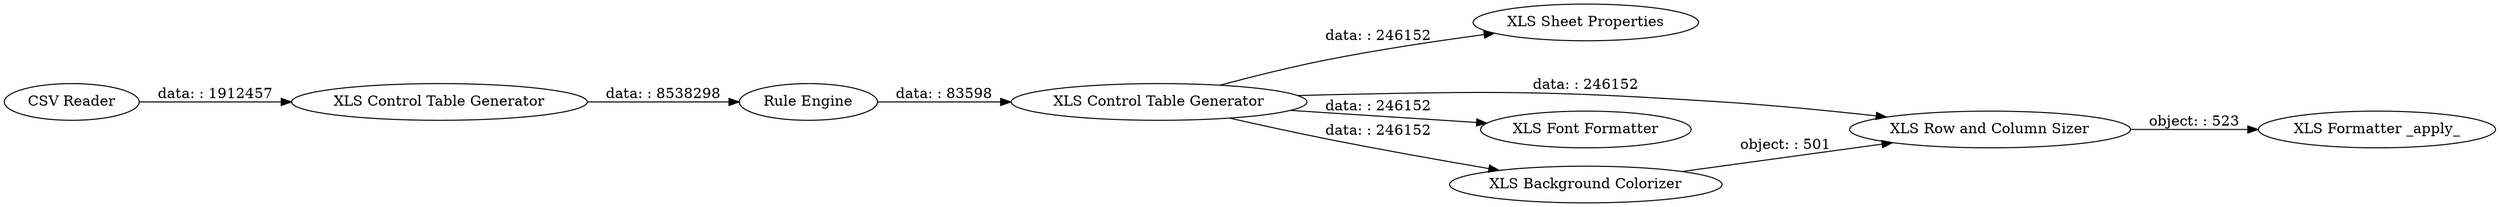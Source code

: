 digraph {
	"-5657320259848837526_23" [label="CSV Reader"]
	"-5657320259848837526_22" [label="XLS Sheet Properties"]
	"-5657320259848837526_15" [label="XLS Row and Column Sizer"]
	"-5657320259848837526_14" [label="XLS Formatter _apply_"]
	"-5657320259848837526_21" [label="XLS Font Formatter"]
	"-5657320259848837526_19" [label="XLS Control Table Generator"]
	"-5657320259848837526_2" [label="XLS Control Table Generator"]
	"-5657320259848837526_12" [label="XLS Background Colorizer"]
	"-5657320259848837526_3" [label="Rule Engine"]
	"-5657320259848837526_19" -> "-5657320259848837526_21" [label="data: : 246152"]
	"-5657320259848837526_2" -> "-5657320259848837526_3" [label="data: : 8538298"]
	"-5657320259848837526_3" -> "-5657320259848837526_19" [label="data: : 83598"]
	"-5657320259848837526_15" -> "-5657320259848837526_14" [label="object: : 523"]
	"-5657320259848837526_12" -> "-5657320259848837526_15" [label="object: : 501"]
	"-5657320259848837526_19" -> "-5657320259848837526_22" [label="data: : 246152"]
	"-5657320259848837526_19" -> "-5657320259848837526_12" [label="data: : 246152"]
	"-5657320259848837526_23" -> "-5657320259848837526_2" [label="data: : 1912457"]
	"-5657320259848837526_19" -> "-5657320259848837526_15" [label="data: : 246152"]
	rankdir=LR
}
